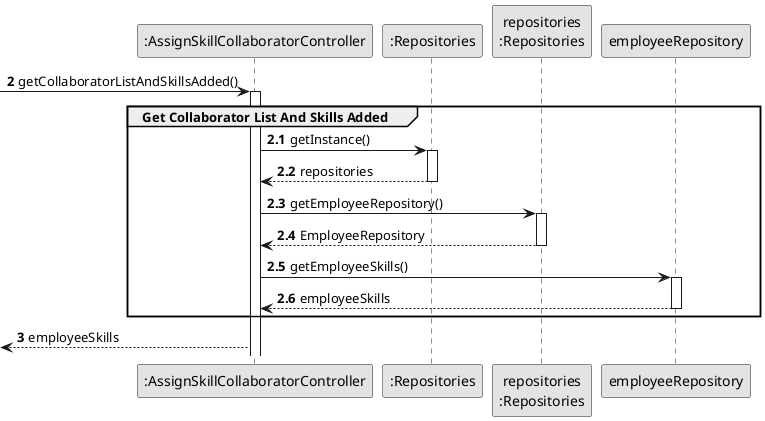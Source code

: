 @startuml
skinparam monochrome true
skinparam packageStyle rectangle
skinparam shadowing false


participant ":AssignSkillCollaboratorController" as CTRL

participant ":Repositories" as RepositorySingleton
participant "repositories\n:Repositories" as PLAT
participant "employeeRepository" as EmployeeRepository

autonumber 2
-> CTRL: getCollaboratorListAndSkillsAdded()

autonumber 2.1
activate CTRL
group Get Collaborator List And Skills Added
                        CTRL -> RepositorySingleton : getInstance()
                        activate RepositorySingleton

                            RepositorySingleton --> CTRL: repositories
                        deactivate RepositorySingleton

                        CTRL -> PLAT : getEmployeeRepository()
                        activate PLAT

                            PLAT --> CTRL: EmployeeRepository
                        deactivate PLAT

                        CTRL -> EmployeeRepository: getEmployeeSkills()
                        activate EmployeeRepository

                          EmployeeRepository --> CTRL : employeeSkills
                        deactivate EmployeeRepository
end


    autonumber 3
<-- CTRL : employeeSkills


@enduml